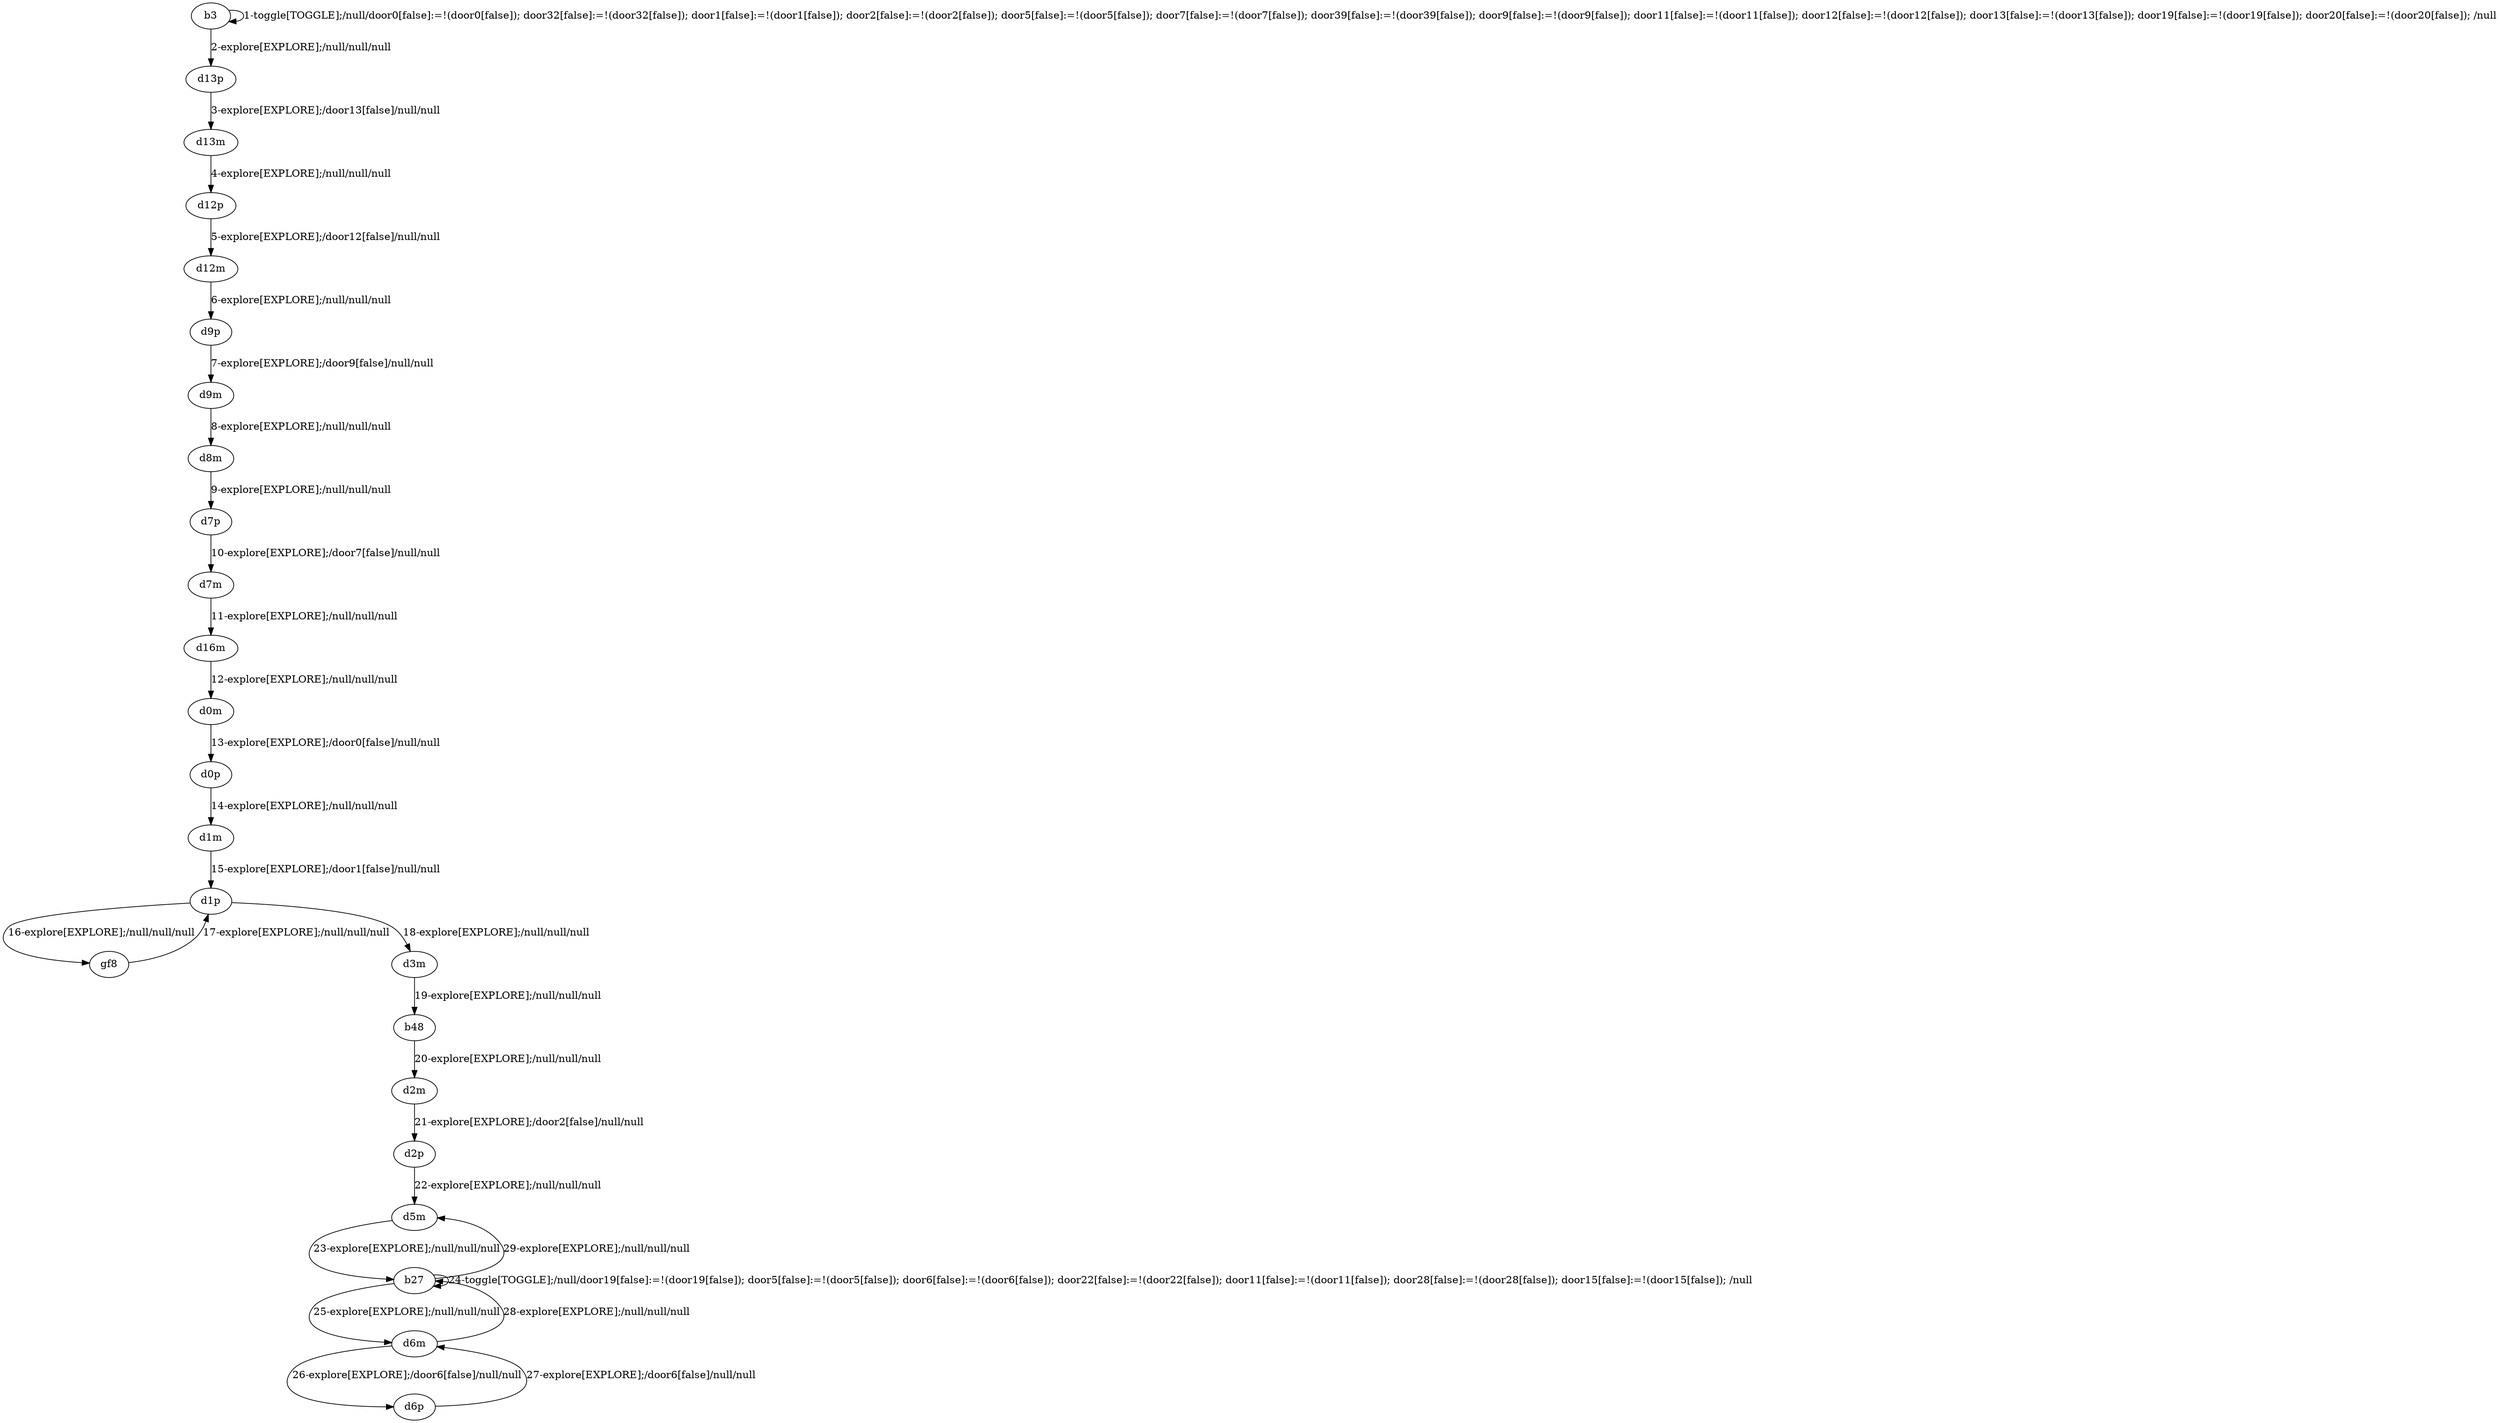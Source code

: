 # Total number of goals covered by this test: 1
# b27 --> d5m

digraph g {
"b3" -> "b3" [label = "1-toggle[TOGGLE];/null/door0[false]:=!(door0[false]); door32[false]:=!(door32[false]); door1[false]:=!(door1[false]); door2[false]:=!(door2[false]); door5[false]:=!(door5[false]); door7[false]:=!(door7[false]); door39[false]:=!(door39[false]); door9[false]:=!(door9[false]); door11[false]:=!(door11[false]); door12[false]:=!(door12[false]); door13[false]:=!(door13[false]); door19[false]:=!(door19[false]); door20[false]:=!(door20[false]); /null"];
"b3" -> "d13p" [label = "2-explore[EXPLORE];/null/null/null"];
"d13p" -> "d13m" [label = "3-explore[EXPLORE];/door13[false]/null/null"];
"d13m" -> "d12p" [label = "4-explore[EXPLORE];/null/null/null"];
"d12p" -> "d12m" [label = "5-explore[EXPLORE];/door12[false]/null/null"];
"d12m" -> "d9p" [label = "6-explore[EXPLORE];/null/null/null"];
"d9p" -> "d9m" [label = "7-explore[EXPLORE];/door9[false]/null/null"];
"d9m" -> "d8m" [label = "8-explore[EXPLORE];/null/null/null"];
"d8m" -> "d7p" [label = "9-explore[EXPLORE];/null/null/null"];
"d7p" -> "d7m" [label = "10-explore[EXPLORE];/door7[false]/null/null"];
"d7m" -> "d16m" [label = "11-explore[EXPLORE];/null/null/null"];
"d16m" -> "d0m" [label = "12-explore[EXPLORE];/null/null/null"];
"d0m" -> "d0p" [label = "13-explore[EXPLORE];/door0[false]/null/null"];
"d0p" -> "d1m" [label = "14-explore[EXPLORE];/null/null/null"];
"d1m" -> "d1p" [label = "15-explore[EXPLORE];/door1[false]/null/null"];
"d1p" -> "gf8" [label = "16-explore[EXPLORE];/null/null/null"];
"gf8" -> "d1p" [label = "17-explore[EXPLORE];/null/null/null"];
"d1p" -> "d3m" [label = "18-explore[EXPLORE];/null/null/null"];
"d3m" -> "b48" [label = "19-explore[EXPLORE];/null/null/null"];
"b48" -> "d2m" [label = "20-explore[EXPLORE];/null/null/null"];
"d2m" -> "d2p" [label = "21-explore[EXPLORE];/door2[false]/null/null"];
"d2p" -> "d5m" [label = "22-explore[EXPLORE];/null/null/null"];
"d5m" -> "b27" [label = "23-explore[EXPLORE];/null/null/null"];
"b27" -> "b27" [label = "24-toggle[TOGGLE];/null/door19[false]:=!(door19[false]); door5[false]:=!(door5[false]); door6[false]:=!(door6[false]); door22[false]:=!(door22[false]); door11[false]:=!(door11[false]); door28[false]:=!(door28[false]); door15[false]:=!(door15[false]); /null"];
"b27" -> "d6m" [label = "25-explore[EXPLORE];/null/null/null"];
"d6m" -> "d6p" [label = "26-explore[EXPLORE];/door6[false]/null/null"];
"d6p" -> "d6m" [label = "27-explore[EXPLORE];/door6[false]/null/null"];
"d6m" -> "b27" [label = "28-explore[EXPLORE];/null/null/null"];
"b27" -> "d5m" [label = "29-explore[EXPLORE];/null/null/null"];
}